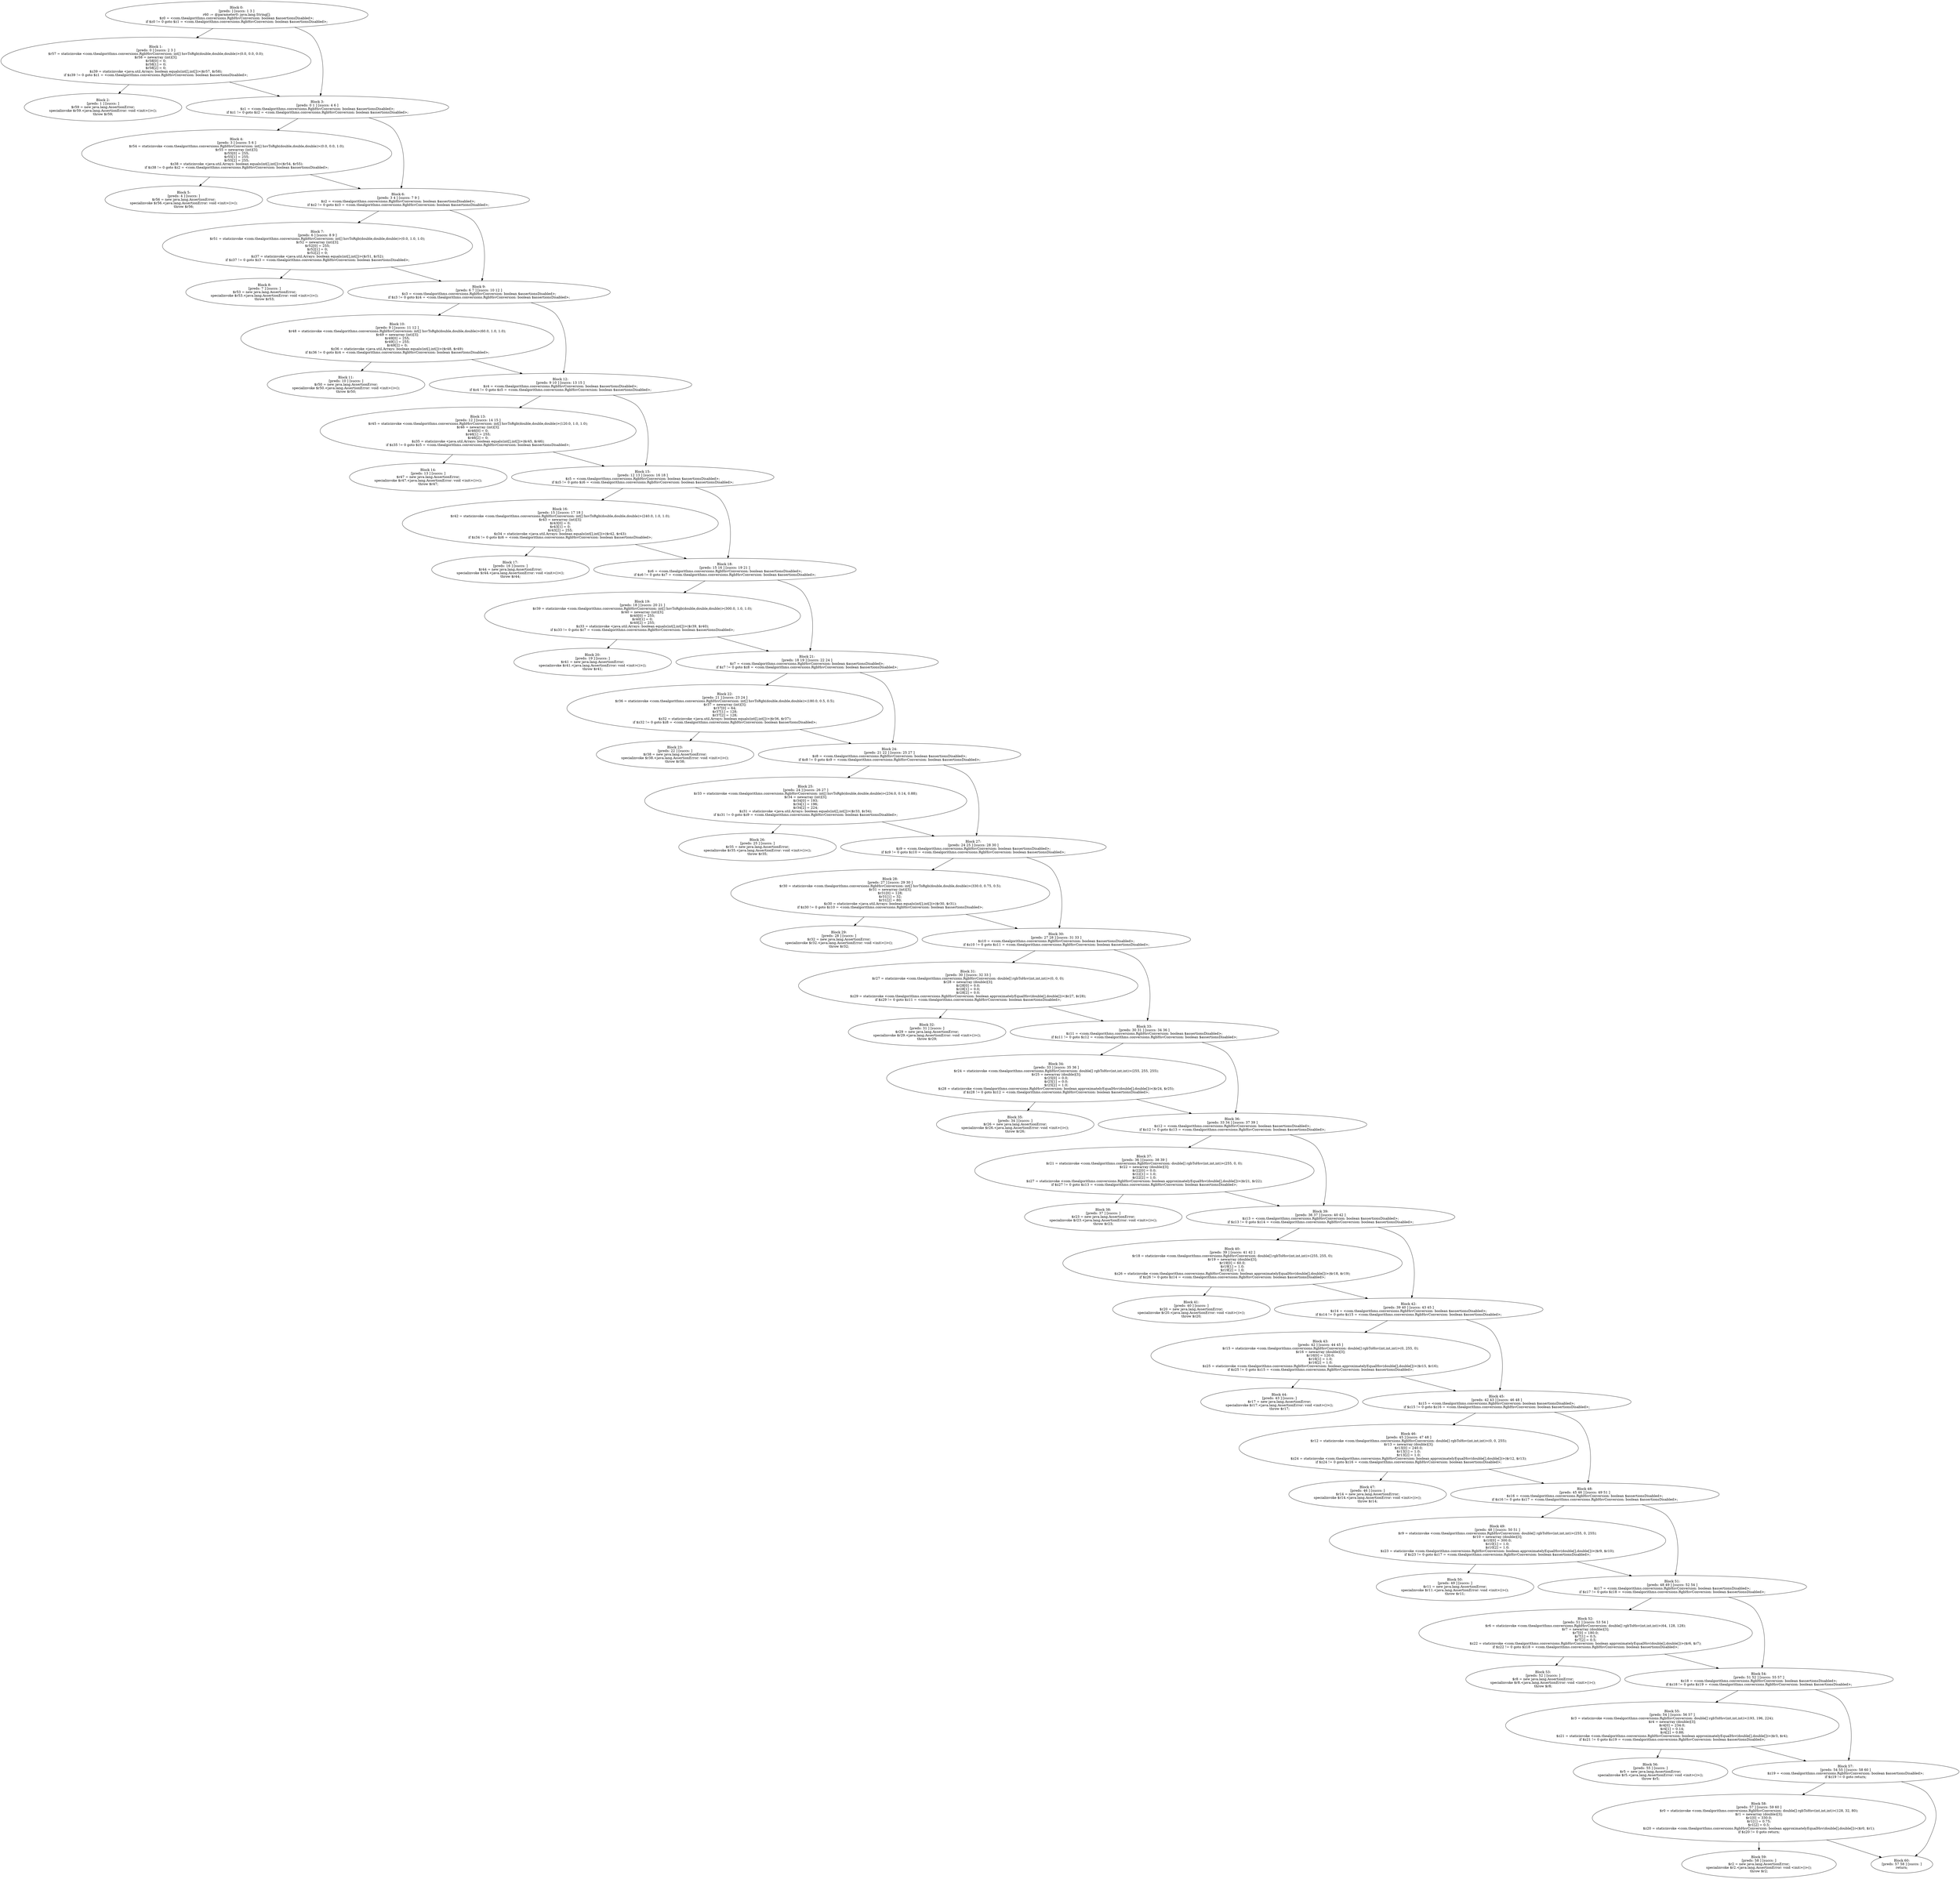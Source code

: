 digraph "unitGraph" {
    "Block 0:
[preds: ] [succs: 1 3 ]
r60 := @parameter0: java.lang.String[];
$z0 = <com.thealgorithms.conversions.RgbHsvConversion: boolean $assertionsDisabled>;
if $z0 != 0 goto $z1 = <com.thealgorithms.conversions.RgbHsvConversion: boolean $assertionsDisabled>;
"
    "Block 1:
[preds: 0 ] [succs: 2 3 ]
$r57 = staticinvoke <com.thealgorithms.conversions.RgbHsvConversion: int[] hsvToRgb(double,double,double)>(0.0, 0.0, 0.0);
$r58 = newarray (int)[3];
$r58[0] = 0;
$r58[1] = 0;
$r58[2] = 0;
$z39 = staticinvoke <java.util.Arrays: boolean equals(int[],int[])>($r57, $r58);
if $z39 != 0 goto $z1 = <com.thealgorithms.conversions.RgbHsvConversion: boolean $assertionsDisabled>;
"
    "Block 2:
[preds: 1 ] [succs: ]
$r59 = new java.lang.AssertionError;
specialinvoke $r59.<java.lang.AssertionError: void <init>()>();
throw $r59;
"
    "Block 3:
[preds: 0 1 ] [succs: 4 6 ]
$z1 = <com.thealgorithms.conversions.RgbHsvConversion: boolean $assertionsDisabled>;
if $z1 != 0 goto $z2 = <com.thealgorithms.conversions.RgbHsvConversion: boolean $assertionsDisabled>;
"
    "Block 4:
[preds: 3 ] [succs: 5 6 ]
$r54 = staticinvoke <com.thealgorithms.conversions.RgbHsvConversion: int[] hsvToRgb(double,double,double)>(0.0, 0.0, 1.0);
$r55 = newarray (int)[3];
$r55[0] = 255;
$r55[1] = 255;
$r55[2] = 255;
$z38 = staticinvoke <java.util.Arrays: boolean equals(int[],int[])>($r54, $r55);
if $z38 != 0 goto $z2 = <com.thealgorithms.conversions.RgbHsvConversion: boolean $assertionsDisabled>;
"
    "Block 5:
[preds: 4 ] [succs: ]
$r56 = new java.lang.AssertionError;
specialinvoke $r56.<java.lang.AssertionError: void <init>()>();
throw $r56;
"
    "Block 6:
[preds: 3 4 ] [succs: 7 9 ]
$z2 = <com.thealgorithms.conversions.RgbHsvConversion: boolean $assertionsDisabled>;
if $z2 != 0 goto $z3 = <com.thealgorithms.conversions.RgbHsvConversion: boolean $assertionsDisabled>;
"
    "Block 7:
[preds: 6 ] [succs: 8 9 ]
$r51 = staticinvoke <com.thealgorithms.conversions.RgbHsvConversion: int[] hsvToRgb(double,double,double)>(0.0, 1.0, 1.0);
$r52 = newarray (int)[3];
$r52[0] = 255;
$r52[1] = 0;
$r52[2] = 0;
$z37 = staticinvoke <java.util.Arrays: boolean equals(int[],int[])>($r51, $r52);
if $z37 != 0 goto $z3 = <com.thealgorithms.conversions.RgbHsvConversion: boolean $assertionsDisabled>;
"
    "Block 8:
[preds: 7 ] [succs: ]
$r53 = new java.lang.AssertionError;
specialinvoke $r53.<java.lang.AssertionError: void <init>()>();
throw $r53;
"
    "Block 9:
[preds: 6 7 ] [succs: 10 12 ]
$z3 = <com.thealgorithms.conversions.RgbHsvConversion: boolean $assertionsDisabled>;
if $z3 != 0 goto $z4 = <com.thealgorithms.conversions.RgbHsvConversion: boolean $assertionsDisabled>;
"
    "Block 10:
[preds: 9 ] [succs: 11 12 ]
$r48 = staticinvoke <com.thealgorithms.conversions.RgbHsvConversion: int[] hsvToRgb(double,double,double)>(60.0, 1.0, 1.0);
$r49 = newarray (int)[3];
$r49[0] = 255;
$r49[1] = 255;
$r49[2] = 0;
$z36 = staticinvoke <java.util.Arrays: boolean equals(int[],int[])>($r48, $r49);
if $z36 != 0 goto $z4 = <com.thealgorithms.conversions.RgbHsvConversion: boolean $assertionsDisabled>;
"
    "Block 11:
[preds: 10 ] [succs: ]
$r50 = new java.lang.AssertionError;
specialinvoke $r50.<java.lang.AssertionError: void <init>()>();
throw $r50;
"
    "Block 12:
[preds: 9 10 ] [succs: 13 15 ]
$z4 = <com.thealgorithms.conversions.RgbHsvConversion: boolean $assertionsDisabled>;
if $z4 != 0 goto $z5 = <com.thealgorithms.conversions.RgbHsvConversion: boolean $assertionsDisabled>;
"
    "Block 13:
[preds: 12 ] [succs: 14 15 ]
$r45 = staticinvoke <com.thealgorithms.conversions.RgbHsvConversion: int[] hsvToRgb(double,double,double)>(120.0, 1.0, 1.0);
$r46 = newarray (int)[3];
$r46[0] = 0;
$r46[1] = 255;
$r46[2] = 0;
$z35 = staticinvoke <java.util.Arrays: boolean equals(int[],int[])>($r45, $r46);
if $z35 != 0 goto $z5 = <com.thealgorithms.conversions.RgbHsvConversion: boolean $assertionsDisabled>;
"
    "Block 14:
[preds: 13 ] [succs: ]
$r47 = new java.lang.AssertionError;
specialinvoke $r47.<java.lang.AssertionError: void <init>()>();
throw $r47;
"
    "Block 15:
[preds: 12 13 ] [succs: 16 18 ]
$z5 = <com.thealgorithms.conversions.RgbHsvConversion: boolean $assertionsDisabled>;
if $z5 != 0 goto $z6 = <com.thealgorithms.conversions.RgbHsvConversion: boolean $assertionsDisabled>;
"
    "Block 16:
[preds: 15 ] [succs: 17 18 ]
$r42 = staticinvoke <com.thealgorithms.conversions.RgbHsvConversion: int[] hsvToRgb(double,double,double)>(240.0, 1.0, 1.0);
$r43 = newarray (int)[3];
$r43[0] = 0;
$r43[1] = 0;
$r43[2] = 255;
$z34 = staticinvoke <java.util.Arrays: boolean equals(int[],int[])>($r42, $r43);
if $z34 != 0 goto $z6 = <com.thealgorithms.conversions.RgbHsvConversion: boolean $assertionsDisabled>;
"
    "Block 17:
[preds: 16 ] [succs: ]
$r44 = new java.lang.AssertionError;
specialinvoke $r44.<java.lang.AssertionError: void <init>()>();
throw $r44;
"
    "Block 18:
[preds: 15 16 ] [succs: 19 21 ]
$z6 = <com.thealgorithms.conversions.RgbHsvConversion: boolean $assertionsDisabled>;
if $z6 != 0 goto $z7 = <com.thealgorithms.conversions.RgbHsvConversion: boolean $assertionsDisabled>;
"
    "Block 19:
[preds: 18 ] [succs: 20 21 ]
$r39 = staticinvoke <com.thealgorithms.conversions.RgbHsvConversion: int[] hsvToRgb(double,double,double)>(300.0, 1.0, 1.0);
$r40 = newarray (int)[3];
$r40[0] = 255;
$r40[1] = 0;
$r40[2] = 255;
$z33 = staticinvoke <java.util.Arrays: boolean equals(int[],int[])>($r39, $r40);
if $z33 != 0 goto $z7 = <com.thealgorithms.conversions.RgbHsvConversion: boolean $assertionsDisabled>;
"
    "Block 20:
[preds: 19 ] [succs: ]
$r41 = new java.lang.AssertionError;
specialinvoke $r41.<java.lang.AssertionError: void <init>()>();
throw $r41;
"
    "Block 21:
[preds: 18 19 ] [succs: 22 24 ]
$z7 = <com.thealgorithms.conversions.RgbHsvConversion: boolean $assertionsDisabled>;
if $z7 != 0 goto $z8 = <com.thealgorithms.conversions.RgbHsvConversion: boolean $assertionsDisabled>;
"
    "Block 22:
[preds: 21 ] [succs: 23 24 ]
$r36 = staticinvoke <com.thealgorithms.conversions.RgbHsvConversion: int[] hsvToRgb(double,double,double)>(180.0, 0.5, 0.5);
$r37 = newarray (int)[3];
$r37[0] = 64;
$r37[1] = 128;
$r37[2] = 128;
$z32 = staticinvoke <java.util.Arrays: boolean equals(int[],int[])>($r36, $r37);
if $z32 != 0 goto $z8 = <com.thealgorithms.conversions.RgbHsvConversion: boolean $assertionsDisabled>;
"
    "Block 23:
[preds: 22 ] [succs: ]
$r38 = new java.lang.AssertionError;
specialinvoke $r38.<java.lang.AssertionError: void <init>()>();
throw $r38;
"
    "Block 24:
[preds: 21 22 ] [succs: 25 27 ]
$z8 = <com.thealgorithms.conversions.RgbHsvConversion: boolean $assertionsDisabled>;
if $z8 != 0 goto $z9 = <com.thealgorithms.conversions.RgbHsvConversion: boolean $assertionsDisabled>;
"
    "Block 25:
[preds: 24 ] [succs: 26 27 ]
$r33 = staticinvoke <com.thealgorithms.conversions.RgbHsvConversion: int[] hsvToRgb(double,double,double)>(234.0, 0.14, 0.88);
$r34 = newarray (int)[3];
$r34[0] = 193;
$r34[1] = 196;
$r34[2] = 224;
$z31 = staticinvoke <java.util.Arrays: boolean equals(int[],int[])>($r33, $r34);
if $z31 != 0 goto $z9 = <com.thealgorithms.conversions.RgbHsvConversion: boolean $assertionsDisabled>;
"
    "Block 26:
[preds: 25 ] [succs: ]
$r35 = new java.lang.AssertionError;
specialinvoke $r35.<java.lang.AssertionError: void <init>()>();
throw $r35;
"
    "Block 27:
[preds: 24 25 ] [succs: 28 30 ]
$z9 = <com.thealgorithms.conversions.RgbHsvConversion: boolean $assertionsDisabled>;
if $z9 != 0 goto $z10 = <com.thealgorithms.conversions.RgbHsvConversion: boolean $assertionsDisabled>;
"
    "Block 28:
[preds: 27 ] [succs: 29 30 ]
$r30 = staticinvoke <com.thealgorithms.conversions.RgbHsvConversion: int[] hsvToRgb(double,double,double)>(330.0, 0.75, 0.5);
$r31 = newarray (int)[3];
$r31[0] = 128;
$r31[1] = 32;
$r31[2] = 80;
$z30 = staticinvoke <java.util.Arrays: boolean equals(int[],int[])>($r30, $r31);
if $z30 != 0 goto $z10 = <com.thealgorithms.conversions.RgbHsvConversion: boolean $assertionsDisabled>;
"
    "Block 29:
[preds: 28 ] [succs: ]
$r32 = new java.lang.AssertionError;
specialinvoke $r32.<java.lang.AssertionError: void <init>()>();
throw $r32;
"
    "Block 30:
[preds: 27 28 ] [succs: 31 33 ]
$z10 = <com.thealgorithms.conversions.RgbHsvConversion: boolean $assertionsDisabled>;
if $z10 != 0 goto $z11 = <com.thealgorithms.conversions.RgbHsvConversion: boolean $assertionsDisabled>;
"
    "Block 31:
[preds: 30 ] [succs: 32 33 ]
$r27 = staticinvoke <com.thealgorithms.conversions.RgbHsvConversion: double[] rgbToHsv(int,int,int)>(0, 0, 0);
$r28 = newarray (double)[3];
$r28[0] = 0.0;
$r28[1] = 0.0;
$r28[2] = 0.0;
$z29 = staticinvoke <com.thealgorithms.conversions.RgbHsvConversion: boolean approximatelyEqualHsv(double[],double[])>($r27, $r28);
if $z29 != 0 goto $z11 = <com.thealgorithms.conversions.RgbHsvConversion: boolean $assertionsDisabled>;
"
    "Block 32:
[preds: 31 ] [succs: ]
$r29 = new java.lang.AssertionError;
specialinvoke $r29.<java.lang.AssertionError: void <init>()>();
throw $r29;
"
    "Block 33:
[preds: 30 31 ] [succs: 34 36 ]
$z11 = <com.thealgorithms.conversions.RgbHsvConversion: boolean $assertionsDisabled>;
if $z11 != 0 goto $z12 = <com.thealgorithms.conversions.RgbHsvConversion: boolean $assertionsDisabled>;
"
    "Block 34:
[preds: 33 ] [succs: 35 36 ]
$r24 = staticinvoke <com.thealgorithms.conversions.RgbHsvConversion: double[] rgbToHsv(int,int,int)>(255, 255, 255);
$r25 = newarray (double)[3];
$r25[0] = 0.0;
$r25[1] = 0.0;
$r25[2] = 1.0;
$z28 = staticinvoke <com.thealgorithms.conversions.RgbHsvConversion: boolean approximatelyEqualHsv(double[],double[])>($r24, $r25);
if $z28 != 0 goto $z12 = <com.thealgorithms.conversions.RgbHsvConversion: boolean $assertionsDisabled>;
"
    "Block 35:
[preds: 34 ] [succs: ]
$r26 = new java.lang.AssertionError;
specialinvoke $r26.<java.lang.AssertionError: void <init>()>();
throw $r26;
"
    "Block 36:
[preds: 33 34 ] [succs: 37 39 ]
$z12 = <com.thealgorithms.conversions.RgbHsvConversion: boolean $assertionsDisabled>;
if $z12 != 0 goto $z13 = <com.thealgorithms.conversions.RgbHsvConversion: boolean $assertionsDisabled>;
"
    "Block 37:
[preds: 36 ] [succs: 38 39 ]
$r21 = staticinvoke <com.thealgorithms.conversions.RgbHsvConversion: double[] rgbToHsv(int,int,int)>(255, 0, 0);
$r22 = newarray (double)[3];
$r22[0] = 0.0;
$r22[1] = 1.0;
$r22[2] = 1.0;
$z27 = staticinvoke <com.thealgorithms.conversions.RgbHsvConversion: boolean approximatelyEqualHsv(double[],double[])>($r21, $r22);
if $z27 != 0 goto $z13 = <com.thealgorithms.conversions.RgbHsvConversion: boolean $assertionsDisabled>;
"
    "Block 38:
[preds: 37 ] [succs: ]
$r23 = new java.lang.AssertionError;
specialinvoke $r23.<java.lang.AssertionError: void <init>()>();
throw $r23;
"
    "Block 39:
[preds: 36 37 ] [succs: 40 42 ]
$z13 = <com.thealgorithms.conversions.RgbHsvConversion: boolean $assertionsDisabled>;
if $z13 != 0 goto $z14 = <com.thealgorithms.conversions.RgbHsvConversion: boolean $assertionsDisabled>;
"
    "Block 40:
[preds: 39 ] [succs: 41 42 ]
$r18 = staticinvoke <com.thealgorithms.conversions.RgbHsvConversion: double[] rgbToHsv(int,int,int)>(255, 255, 0);
$r19 = newarray (double)[3];
$r19[0] = 60.0;
$r19[1] = 1.0;
$r19[2] = 1.0;
$z26 = staticinvoke <com.thealgorithms.conversions.RgbHsvConversion: boolean approximatelyEqualHsv(double[],double[])>($r18, $r19);
if $z26 != 0 goto $z14 = <com.thealgorithms.conversions.RgbHsvConversion: boolean $assertionsDisabled>;
"
    "Block 41:
[preds: 40 ] [succs: ]
$r20 = new java.lang.AssertionError;
specialinvoke $r20.<java.lang.AssertionError: void <init>()>();
throw $r20;
"
    "Block 42:
[preds: 39 40 ] [succs: 43 45 ]
$z14 = <com.thealgorithms.conversions.RgbHsvConversion: boolean $assertionsDisabled>;
if $z14 != 0 goto $z15 = <com.thealgorithms.conversions.RgbHsvConversion: boolean $assertionsDisabled>;
"
    "Block 43:
[preds: 42 ] [succs: 44 45 ]
$r15 = staticinvoke <com.thealgorithms.conversions.RgbHsvConversion: double[] rgbToHsv(int,int,int)>(0, 255, 0);
$r16 = newarray (double)[3];
$r16[0] = 120.0;
$r16[1] = 1.0;
$r16[2] = 1.0;
$z25 = staticinvoke <com.thealgorithms.conversions.RgbHsvConversion: boolean approximatelyEqualHsv(double[],double[])>($r15, $r16);
if $z25 != 0 goto $z15 = <com.thealgorithms.conversions.RgbHsvConversion: boolean $assertionsDisabled>;
"
    "Block 44:
[preds: 43 ] [succs: ]
$r17 = new java.lang.AssertionError;
specialinvoke $r17.<java.lang.AssertionError: void <init>()>();
throw $r17;
"
    "Block 45:
[preds: 42 43 ] [succs: 46 48 ]
$z15 = <com.thealgorithms.conversions.RgbHsvConversion: boolean $assertionsDisabled>;
if $z15 != 0 goto $z16 = <com.thealgorithms.conversions.RgbHsvConversion: boolean $assertionsDisabled>;
"
    "Block 46:
[preds: 45 ] [succs: 47 48 ]
$r12 = staticinvoke <com.thealgorithms.conversions.RgbHsvConversion: double[] rgbToHsv(int,int,int)>(0, 0, 255);
$r13 = newarray (double)[3];
$r13[0] = 240.0;
$r13[1] = 1.0;
$r13[2] = 1.0;
$z24 = staticinvoke <com.thealgorithms.conversions.RgbHsvConversion: boolean approximatelyEqualHsv(double[],double[])>($r12, $r13);
if $z24 != 0 goto $z16 = <com.thealgorithms.conversions.RgbHsvConversion: boolean $assertionsDisabled>;
"
    "Block 47:
[preds: 46 ] [succs: ]
$r14 = new java.lang.AssertionError;
specialinvoke $r14.<java.lang.AssertionError: void <init>()>();
throw $r14;
"
    "Block 48:
[preds: 45 46 ] [succs: 49 51 ]
$z16 = <com.thealgorithms.conversions.RgbHsvConversion: boolean $assertionsDisabled>;
if $z16 != 0 goto $z17 = <com.thealgorithms.conversions.RgbHsvConversion: boolean $assertionsDisabled>;
"
    "Block 49:
[preds: 48 ] [succs: 50 51 ]
$r9 = staticinvoke <com.thealgorithms.conversions.RgbHsvConversion: double[] rgbToHsv(int,int,int)>(255, 0, 255);
$r10 = newarray (double)[3];
$r10[0] = 300.0;
$r10[1] = 1.0;
$r10[2] = 1.0;
$z23 = staticinvoke <com.thealgorithms.conversions.RgbHsvConversion: boolean approximatelyEqualHsv(double[],double[])>($r9, $r10);
if $z23 != 0 goto $z17 = <com.thealgorithms.conversions.RgbHsvConversion: boolean $assertionsDisabled>;
"
    "Block 50:
[preds: 49 ] [succs: ]
$r11 = new java.lang.AssertionError;
specialinvoke $r11.<java.lang.AssertionError: void <init>()>();
throw $r11;
"
    "Block 51:
[preds: 48 49 ] [succs: 52 54 ]
$z17 = <com.thealgorithms.conversions.RgbHsvConversion: boolean $assertionsDisabled>;
if $z17 != 0 goto $z18 = <com.thealgorithms.conversions.RgbHsvConversion: boolean $assertionsDisabled>;
"
    "Block 52:
[preds: 51 ] [succs: 53 54 ]
$r6 = staticinvoke <com.thealgorithms.conversions.RgbHsvConversion: double[] rgbToHsv(int,int,int)>(64, 128, 128);
$r7 = newarray (double)[3];
$r7[0] = 180.0;
$r7[1] = 0.5;
$r7[2] = 0.5;
$z22 = staticinvoke <com.thealgorithms.conversions.RgbHsvConversion: boolean approximatelyEqualHsv(double[],double[])>($r6, $r7);
if $z22 != 0 goto $z18 = <com.thealgorithms.conversions.RgbHsvConversion: boolean $assertionsDisabled>;
"
    "Block 53:
[preds: 52 ] [succs: ]
$r8 = new java.lang.AssertionError;
specialinvoke $r8.<java.lang.AssertionError: void <init>()>();
throw $r8;
"
    "Block 54:
[preds: 51 52 ] [succs: 55 57 ]
$z18 = <com.thealgorithms.conversions.RgbHsvConversion: boolean $assertionsDisabled>;
if $z18 != 0 goto $z19 = <com.thealgorithms.conversions.RgbHsvConversion: boolean $assertionsDisabled>;
"
    "Block 55:
[preds: 54 ] [succs: 56 57 ]
$r3 = staticinvoke <com.thealgorithms.conversions.RgbHsvConversion: double[] rgbToHsv(int,int,int)>(193, 196, 224);
$r4 = newarray (double)[3];
$r4[0] = 234.0;
$r4[1] = 0.14;
$r4[2] = 0.88;
$z21 = staticinvoke <com.thealgorithms.conversions.RgbHsvConversion: boolean approximatelyEqualHsv(double[],double[])>($r3, $r4);
if $z21 != 0 goto $z19 = <com.thealgorithms.conversions.RgbHsvConversion: boolean $assertionsDisabled>;
"
    "Block 56:
[preds: 55 ] [succs: ]
$r5 = new java.lang.AssertionError;
specialinvoke $r5.<java.lang.AssertionError: void <init>()>();
throw $r5;
"
    "Block 57:
[preds: 54 55 ] [succs: 58 60 ]
$z19 = <com.thealgorithms.conversions.RgbHsvConversion: boolean $assertionsDisabled>;
if $z19 != 0 goto return;
"
    "Block 58:
[preds: 57 ] [succs: 59 60 ]
$r0 = staticinvoke <com.thealgorithms.conversions.RgbHsvConversion: double[] rgbToHsv(int,int,int)>(128, 32, 80);
$r1 = newarray (double)[3];
$r1[0] = 330.0;
$r1[1] = 0.75;
$r1[2] = 0.5;
$z20 = staticinvoke <com.thealgorithms.conversions.RgbHsvConversion: boolean approximatelyEqualHsv(double[],double[])>($r0, $r1);
if $z20 != 0 goto return;
"
    "Block 59:
[preds: 58 ] [succs: ]
$r2 = new java.lang.AssertionError;
specialinvoke $r2.<java.lang.AssertionError: void <init>()>();
throw $r2;
"
    "Block 60:
[preds: 57 58 ] [succs: ]
return;
"
    "Block 0:
[preds: ] [succs: 1 3 ]
r60 := @parameter0: java.lang.String[];
$z0 = <com.thealgorithms.conversions.RgbHsvConversion: boolean $assertionsDisabled>;
if $z0 != 0 goto $z1 = <com.thealgorithms.conversions.RgbHsvConversion: boolean $assertionsDisabled>;
"->"Block 1:
[preds: 0 ] [succs: 2 3 ]
$r57 = staticinvoke <com.thealgorithms.conversions.RgbHsvConversion: int[] hsvToRgb(double,double,double)>(0.0, 0.0, 0.0);
$r58 = newarray (int)[3];
$r58[0] = 0;
$r58[1] = 0;
$r58[2] = 0;
$z39 = staticinvoke <java.util.Arrays: boolean equals(int[],int[])>($r57, $r58);
if $z39 != 0 goto $z1 = <com.thealgorithms.conversions.RgbHsvConversion: boolean $assertionsDisabled>;
";
    "Block 0:
[preds: ] [succs: 1 3 ]
r60 := @parameter0: java.lang.String[];
$z0 = <com.thealgorithms.conversions.RgbHsvConversion: boolean $assertionsDisabled>;
if $z0 != 0 goto $z1 = <com.thealgorithms.conversions.RgbHsvConversion: boolean $assertionsDisabled>;
"->"Block 3:
[preds: 0 1 ] [succs: 4 6 ]
$z1 = <com.thealgorithms.conversions.RgbHsvConversion: boolean $assertionsDisabled>;
if $z1 != 0 goto $z2 = <com.thealgorithms.conversions.RgbHsvConversion: boolean $assertionsDisabled>;
";
    "Block 1:
[preds: 0 ] [succs: 2 3 ]
$r57 = staticinvoke <com.thealgorithms.conversions.RgbHsvConversion: int[] hsvToRgb(double,double,double)>(0.0, 0.0, 0.0);
$r58 = newarray (int)[3];
$r58[0] = 0;
$r58[1] = 0;
$r58[2] = 0;
$z39 = staticinvoke <java.util.Arrays: boolean equals(int[],int[])>($r57, $r58);
if $z39 != 0 goto $z1 = <com.thealgorithms.conversions.RgbHsvConversion: boolean $assertionsDisabled>;
"->"Block 2:
[preds: 1 ] [succs: ]
$r59 = new java.lang.AssertionError;
specialinvoke $r59.<java.lang.AssertionError: void <init>()>();
throw $r59;
";
    "Block 1:
[preds: 0 ] [succs: 2 3 ]
$r57 = staticinvoke <com.thealgorithms.conversions.RgbHsvConversion: int[] hsvToRgb(double,double,double)>(0.0, 0.0, 0.0);
$r58 = newarray (int)[3];
$r58[0] = 0;
$r58[1] = 0;
$r58[2] = 0;
$z39 = staticinvoke <java.util.Arrays: boolean equals(int[],int[])>($r57, $r58);
if $z39 != 0 goto $z1 = <com.thealgorithms.conversions.RgbHsvConversion: boolean $assertionsDisabled>;
"->"Block 3:
[preds: 0 1 ] [succs: 4 6 ]
$z1 = <com.thealgorithms.conversions.RgbHsvConversion: boolean $assertionsDisabled>;
if $z1 != 0 goto $z2 = <com.thealgorithms.conversions.RgbHsvConversion: boolean $assertionsDisabled>;
";
    "Block 3:
[preds: 0 1 ] [succs: 4 6 ]
$z1 = <com.thealgorithms.conversions.RgbHsvConversion: boolean $assertionsDisabled>;
if $z1 != 0 goto $z2 = <com.thealgorithms.conversions.RgbHsvConversion: boolean $assertionsDisabled>;
"->"Block 4:
[preds: 3 ] [succs: 5 6 ]
$r54 = staticinvoke <com.thealgorithms.conversions.RgbHsvConversion: int[] hsvToRgb(double,double,double)>(0.0, 0.0, 1.0);
$r55 = newarray (int)[3];
$r55[0] = 255;
$r55[1] = 255;
$r55[2] = 255;
$z38 = staticinvoke <java.util.Arrays: boolean equals(int[],int[])>($r54, $r55);
if $z38 != 0 goto $z2 = <com.thealgorithms.conversions.RgbHsvConversion: boolean $assertionsDisabled>;
";
    "Block 3:
[preds: 0 1 ] [succs: 4 6 ]
$z1 = <com.thealgorithms.conversions.RgbHsvConversion: boolean $assertionsDisabled>;
if $z1 != 0 goto $z2 = <com.thealgorithms.conversions.RgbHsvConversion: boolean $assertionsDisabled>;
"->"Block 6:
[preds: 3 4 ] [succs: 7 9 ]
$z2 = <com.thealgorithms.conversions.RgbHsvConversion: boolean $assertionsDisabled>;
if $z2 != 0 goto $z3 = <com.thealgorithms.conversions.RgbHsvConversion: boolean $assertionsDisabled>;
";
    "Block 4:
[preds: 3 ] [succs: 5 6 ]
$r54 = staticinvoke <com.thealgorithms.conversions.RgbHsvConversion: int[] hsvToRgb(double,double,double)>(0.0, 0.0, 1.0);
$r55 = newarray (int)[3];
$r55[0] = 255;
$r55[1] = 255;
$r55[2] = 255;
$z38 = staticinvoke <java.util.Arrays: boolean equals(int[],int[])>($r54, $r55);
if $z38 != 0 goto $z2 = <com.thealgorithms.conversions.RgbHsvConversion: boolean $assertionsDisabled>;
"->"Block 5:
[preds: 4 ] [succs: ]
$r56 = new java.lang.AssertionError;
specialinvoke $r56.<java.lang.AssertionError: void <init>()>();
throw $r56;
";
    "Block 4:
[preds: 3 ] [succs: 5 6 ]
$r54 = staticinvoke <com.thealgorithms.conversions.RgbHsvConversion: int[] hsvToRgb(double,double,double)>(0.0, 0.0, 1.0);
$r55 = newarray (int)[3];
$r55[0] = 255;
$r55[1] = 255;
$r55[2] = 255;
$z38 = staticinvoke <java.util.Arrays: boolean equals(int[],int[])>($r54, $r55);
if $z38 != 0 goto $z2 = <com.thealgorithms.conversions.RgbHsvConversion: boolean $assertionsDisabled>;
"->"Block 6:
[preds: 3 4 ] [succs: 7 9 ]
$z2 = <com.thealgorithms.conversions.RgbHsvConversion: boolean $assertionsDisabled>;
if $z2 != 0 goto $z3 = <com.thealgorithms.conversions.RgbHsvConversion: boolean $assertionsDisabled>;
";
    "Block 6:
[preds: 3 4 ] [succs: 7 9 ]
$z2 = <com.thealgorithms.conversions.RgbHsvConversion: boolean $assertionsDisabled>;
if $z2 != 0 goto $z3 = <com.thealgorithms.conversions.RgbHsvConversion: boolean $assertionsDisabled>;
"->"Block 7:
[preds: 6 ] [succs: 8 9 ]
$r51 = staticinvoke <com.thealgorithms.conversions.RgbHsvConversion: int[] hsvToRgb(double,double,double)>(0.0, 1.0, 1.0);
$r52 = newarray (int)[3];
$r52[0] = 255;
$r52[1] = 0;
$r52[2] = 0;
$z37 = staticinvoke <java.util.Arrays: boolean equals(int[],int[])>($r51, $r52);
if $z37 != 0 goto $z3 = <com.thealgorithms.conversions.RgbHsvConversion: boolean $assertionsDisabled>;
";
    "Block 6:
[preds: 3 4 ] [succs: 7 9 ]
$z2 = <com.thealgorithms.conversions.RgbHsvConversion: boolean $assertionsDisabled>;
if $z2 != 0 goto $z3 = <com.thealgorithms.conversions.RgbHsvConversion: boolean $assertionsDisabled>;
"->"Block 9:
[preds: 6 7 ] [succs: 10 12 ]
$z3 = <com.thealgorithms.conversions.RgbHsvConversion: boolean $assertionsDisabled>;
if $z3 != 0 goto $z4 = <com.thealgorithms.conversions.RgbHsvConversion: boolean $assertionsDisabled>;
";
    "Block 7:
[preds: 6 ] [succs: 8 9 ]
$r51 = staticinvoke <com.thealgorithms.conversions.RgbHsvConversion: int[] hsvToRgb(double,double,double)>(0.0, 1.0, 1.0);
$r52 = newarray (int)[3];
$r52[0] = 255;
$r52[1] = 0;
$r52[2] = 0;
$z37 = staticinvoke <java.util.Arrays: boolean equals(int[],int[])>($r51, $r52);
if $z37 != 0 goto $z3 = <com.thealgorithms.conversions.RgbHsvConversion: boolean $assertionsDisabled>;
"->"Block 8:
[preds: 7 ] [succs: ]
$r53 = new java.lang.AssertionError;
specialinvoke $r53.<java.lang.AssertionError: void <init>()>();
throw $r53;
";
    "Block 7:
[preds: 6 ] [succs: 8 9 ]
$r51 = staticinvoke <com.thealgorithms.conversions.RgbHsvConversion: int[] hsvToRgb(double,double,double)>(0.0, 1.0, 1.0);
$r52 = newarray (int)[3];
$r52[0] = 255;
$r52[1] = 0;
$r52[2] = 0;
$z37 = staticinvoke <java.util.Arrays: boolean equals(int[],int[])>($r51, $r52);
if $z37 != 0 goto $z3 = <com.thealgorithms.conversions.RgbHsvConversion: boolean $assertionsDisabled>;
"->"Block 9:
[preds: 6 7 ] [succs: 10 12 ]
$z3 = <com.thealgorithms.conversions.RgbHsvConversion: boolean $assertionsDisabled>;
if $z3 != 0 goto $z4 = <com.thealgorithms.conversions.RgbHsvConversion: boolean $assertionsDisabled>;
";
    "Block 9:
[preds: 6 7 ] [succs: 10 12 ]
$z3 = <com.thealgorithms.conversions.RgbHsvConversion: boolean $assertionsDisabled>;
if $z3 != 0 goto $z4 = <com.thealgorithms.conversions.RgbHsvConversion: boolean $assertionsDisabled>;
"->"Block 10:
[preds: 9 ] [succs: 11 12 ]
$r48 = staticinvoke <com.thealgorithms.conversions.RgbHsvConversion: int[] hsvToRgb(double,double,double)>(60.0, 1.0, 1.0);
$r49 = newarray (int)[3];
$r49[0] = 255;
$r49[1] = 255;
$r49[2] = 0;
$z36 = staticinvoke <java.util.Arrays: boolean equals(int[],int[])>($r48, $r49);
if $z36 != 0 goto $z4 = <com.thealgorithms.conversions.RgbHsvConversion: boolean $assertionsDisabled>;
";
    "Block 9:
[preds: 6 7 ] [succs: 10 12 ]
$z3 = <com.thealgorithms.conversions.RgbHsvConversion: boolean $assertionsDisabled>;
if $z3 != 0 goto $z4 = <com.thealgorithms.conversions.RgbHsvConversion: boolean $assertionsDisabled>;
"->"Block 12:
[preds: 9 10 ] [succs: 13 15 ]
$z4 = <com.thealgorithms.conversions.RgbHsvConversion: boolean $assertionsDisabled>;
if $z4 != 0 goto $z5 = <com.thealgorithms.conversions.RgbHsvConversion: boolean $assertionsDisabled>;
";
    "Block 10:
[preds: 9 ] [succs: 11 12 ]
$r48 = staticinvoke <com.thealgorithms.conversions.RgbHsvConversion: int[] hsvToRgb(double,double,double)>(60.0, 1.0, 1.0);
$r49 = newarray (int)[3];
$r49[0] = 255;
$r49[1] = 255;
$r49[2] = 0;
$z36 = staticinvoke <java.util.Arrays: boolean equals(int[],int[])>($r48, $r49);
if $z36 != 0 goto $z4 = <com.thealgorithms.conversions.RgbHsvConversion: boolean $assertionsDisabled>;
"->"Block 11:
[preds: 10 ] [succs: ]
$r50 = new java.lang.AssertionError;
specialinvoke $r50.<java.lang.AssertionError: void <init>()>();
throw $r50;
";
    "Block 10:
[preds: 9 ] [succs: 11 12 ]
$r48 = staticinvoke <com.thealgorithms.conversions.RgbHsvConversion: int[] hsvToRgb(double,double,double)>(60.0, 1.0, 1.0);
$r49 = newarray (int)[3];
$r49[0] = 255;
$r49[1] = 255;
$r49[2] = 0;
$z36 = staticinvoke <java.util.Arrays: boolean equals(int[],int[])>($r48, $r49);
if $z36 != 0 goto $z4 = <com.thealgorithms.conversions.RgbHsvConversion: boolean $assertionsDisabled>;
"->"Block 12:
[preds: 9 10 ] [succs: 13 15 ]
$z4 = <com.thealgorithms.conversions.RgbHsvConversion: boolean $assertionsDisabled>;
if $z4 != 0 goto $z5 = <com.thealgorithms.conversions.RgbHsvConversion: boolean $assertionsDisabled>;
";
    "Block 12:
[preds: 9 10 ] [succs: 13 15 ]
$z4 = <com.thealgorithms.conversions.RgbHsvConversion: boolean $assertionsDisabled>;
if $z4 != 0 goto $z5 = <com.thealgorithms.conversions.RgbHsvConversion: boolean $assertionsDisabled>;
"->"Block 13:
[preds: 12 ] [succs: 14 15 ]
$r45 = staticinvoke <com.thealgorithms.conversions.RgbHsvConversion: int[] hsvToRgb(double,double,double)>(120.0, 1.0, 1.0);
$r46 = newarray (int)[3];
$r46[0] = 0;
$r46[1] = 255;
$r46[2] = 0;
$z35 = staticinvoke <java.util.Arrays: boolean equals(int[],int[])>($r45, $r46);
if $z35 != 0 goto $z5 = <com.thealgorithms.conversions.RgbHsvConversion: boolean $assertionsDisabled>;
";
    "Block 12:
[preds: 9 10 ] [succs: 13 15 ]
$z4 = <com.thealgorithms.conversions.RgbHsvConversion: boolean $assertionsDisabled>;
if $z4 != 0 goto $z5 = <com.thealgorithms.conversions.RgbHsvConversion: boolean $assertionsDisabled>;
"->"Block 15:
[preds: 12 13 ] [succs: 16 18 ]
$z5 = <com.thealgorithms.conversions.RgbHsvConversion: boolean $assertionsDisabled>;
if $z5 != 0 goto $z6 = <com.thealgorithms.conversions.RgbHsvConversion: boolean $assertionsDisabled>;
";
    "Block 13:
[preds: 12 ] [succs: 14 15 ]
$r45 = staticinvoke <com.thealgorithms.conversions.RgbHsvConversion: int[] hsvToRgb(double,double,double)>(120.0, 1.0, 1.0);
$r46 = newarray (int)[3];
$r46[0] = 0;
$r46[1] = 255;
$r46[2] = 0;
$z35 = staticinvoke <java.util.Arrays: boolean equals(int[],int[])>($r45, $r46);
if $z35 != 0 goto $z5 = <com.thealgorithms.conversions.RgbHsvConversion: boolean $assertionsDisabled>;
"->"Block 14:
[preds: 13 ] [succs: ]
$r47 = new java.lang.AssertionError;
specialinvoke $r47.<java.lang.AssertionError: void <init>()>();
throw $r47;
";
    "Block 13:
[preds: 12 ] [succs: 14 15 ]
$r45 = staticinvoke <com.thealgorithms.conversions.RgbHsvConversion: int[] hsvToRgb(double,double,double)>(120.0, 1.0, 1.0);
$r46 = newarray (int)[3];
$r46[0] = 0;
$r46[1] = 255;
$r46[2] = 0;
$z35 = staticinvoke <java.util.Arrays: boolean equals(int[],int[])>($r45, $r46);
if $z35 != 0 goto $z5 = <com.thealgorithms.conversions.RgbHsvConversion: boolean $assertionsDisabled>;
"->"Block 15:
[preds: 12 13 ] [succs: 16 18 ]
$z5 = <com.thealgorithms.conversions.RgbHsvConversion: boolean $assertionsDisabled>;
if $z5 != 0 goto $z6 = <com.thealgorithms.conversions.RgbHsvConversion: boolean $assertionsDisabled>;
";
    "Block 15:
[preds: 12 13 ] [succs: 16 18 ]
$z5 = <com.thealgorithms.conversions.RgbHsvConversion: boolean $assertionsDisabled>;
if $z5 != 0 goto $z6 = <com.thealgorithms.conversions.RgbHsvConversion: boolean $assertionsDisabled>;
"->"Block 16:
[preds: 15 ] [succs: 17 18 ]
$r42 = staticinvoke <com.thealgorithms.conversions.RgbHsvConversion: int[] hsvToRgb(double,double,double)>(240.0, 1.0, 1.0);
$r43 = newarray (int)[3];
$r43[0] = 0;
$r43[1] = 0;
$r43[2] = 255;
$z34 = staticinvoke <java.util.Arrays: boolean equals(int[],int[])>($r42, $r43);
if $z34 != 0 goto $z6 = <com.thealgorithms.conversions.RgbHsvConversion: boolean $assertionsDisabled>;
";
    "Block 15:
[preds: 12 13 ] [succs: 16 18 ]
$z5 = <com.thealgorithms.conversions.RgbHsvConversion: boolean $assertionsDisabled>;
if $z5 != 0 goto $z6 = <com.thealgorithms.conversions.RgbHsvConversion: boolean $assertionsDisabled>;
"->"Block 18:
[preds: 15 16 ] [succs: 19 21 ]
$z6 = <com.thealgorithms.conversions.RgbHsvConversion: boolean $assertionsDisabled>;
if $z6 != 0 goto $z7 = <com.thealgorithms.conversions.RgbHsvConversion: boolean $assertionsDisabled>;
";
    "Block 16:
[preds: 15 ] [succs: 17 18 ]
$r42 = staticinvoke <com.thealgorithms.conversions.RgbHsvConversion: int[] hsvToRgb(double,double,double)>(240.0, 1.0, 1.0);
$r43 = newarray (int)[3];
$r43[0] = 0;
$r43[1] = 0;
$r43[2] = 255;
$z34 = staticinvoke <java.util.Arrays: boolean equals(int[],int[])>($r42, $r43);
if $z34 != 0 goto $z6 = <com.thealgorithms.conversions.RgbHsvConversion: boolean $assertionsDisabled>;
"->"Block 17:
[preds: 16 ] [succs: ]
$r44 = new java.lang.AssertionError;
specialinvoke $r44.<java.lang.AssertionError: void <init>()>();
throw $r44;
";
    "Block 16:
[preds: 15 ] [succs: 17 18 ]
$r42 = staticinvoke <com.thealgorithms.conversions.RgbHsvConversion: int[] hsvToRgb(double,double,double)>(240.0, 1.0, 1.0);
$r43 = newarray (int)[3];
$r43[0] = 0;
$r43[1] = 0;
$r43[2] = 255;
$z34 = staticinvoke <java.util.Arrays: boolean equals(int[],int[])>($r42, $r43);
if $z34 != 0 goto $z6 = <com.thealgorithms.conversions.RgbHsvConversion: boolean $assertionsDisabled>;
"->"Block 18:
[preds: 15 16 ] [succs: 19 21 ]
$z6 = <com.thealgorithms.conversions.RgbHsvConversion: boolean $assertionsDisabled>;
if $z6 != 0 goto $z7 = <com.thealgorithms.conversions.RgbHsvConversion: boolean $assertionsDisabled>;
";
    "Block 18:
[preds: 15 16 ] [succs: 19 21 ]
$z6 = <com.thealgorithms.conversions.RgbHsvConversion: boolean $assertionsDisabled>;
if $z6 != 0 goto $z7 = <com.thealgorithms.conversions.RgbHsvConversion: boolean $assertionsDisabled>;
"->"Block 19:
[preds: 18 ] [succs: 20 21 ]
$r39 = staticinvoke <com.thealgorithms.conversions.RgbHsvConversion: int[] hsvToRgb(double,double,double)>(300.0, 1.0, 1.0);
$r40 = newarray (int)[3];
$r40[0] = 255;
$r40[1] = 0;
$r40[2] = 255;
$z33 = staticinvoke <java.util.Arrays: boolean equals(int[],int[])>($r39, $r40);
if $z33 != 0 goto $z7 = <com.thealgorithms.conversions.RgbHsvConversion: boolean $assertionsDisabled>;
";
    "Block 18:
[preds: 15 16 ] [succs: 19 21 ]
$z6 = <com.thealgorithms.conversions.RgbHsvConversion: boolean $assertionsDisabled>;
if $z6 != 0 goto $z7 = <com.thealgorithms.conversions.RgbHsvConversion: boolean $assertionsDisabled>;
"->"Block 21:
[preds: 18 19 ] [succs: 22 24 ]
$z7 = <com.thealgorithms.conversions.RgbHsvConversion: boolean $assertionsDisabled>;
if $z7 != 0 goto $z8 = <com.thealgorithms.conversions.RgbHsvConversion: boolean $assertionsDisabled>;
";
    "Block 19:
[preds: 18 ] [succs: 20 21 ]
$r39 = staticinvoke <com.thealgorithms.conversions.RgbHsvConversion: int[] hsvToRgb(double,double,double)>(300.0, 1.0, 1.0);
$r40 = newarray (int)[3];
$r40[0] = 255;
$r40[1] = 0;
$r40[2] = 255;
$z33 = staticinvoke <java.util.Arrays: boolean equals(int[],int[])>($r39, $r40);
if $z33 != 0 goto $z7 = <com.thealgorithms.conversions.RgbHsvConversion: boolean $assertionsDisabled>;
"->"Block 20:
[preds: 19 ] [succs: ]
$r41 = new java.lang.AssertionError;
specialinvoke $r41.<java.lang.AssertionError: void <init>()>();
throw $r41;
";
    "Block 19:
[preds: 18 ] [succs: 20 21 ]
$r39 = staticinvoke <com.thealgorithms.conversions.RgbHsvConversion: int[] hsvToRgb(double,double,double)>(300.0, 1.0, 1.0);
$r40 = newarray (int)[3];
$r40[0] = 255;
$r40[1] = 0;
$r40[2] = 255;
$z33 = staticinvoke <java.util.Arrays: boolean equals(int[],int[])>($r39, $r40);
if $z33 != 0 goto $z7 = <com.thealgorithms.conversions.RgbHsvConversion: boolean $assertionsDisabled>;
"->"Block 21:
[preds: 18 19 ] [succs: 22 24 ]
$z7 = <com.thealgorithms.conversions.RgbHsvConversion: boolean $assertionsDisabled>;
if $z7 != 0 goto $z8 = <com.thealgorithms.conversions.RgbHsvConversion: boolean $assertionsDisabled>;
";
    "Block 21:
[preds: 18 19 ] [succs: 22 24 ]
$z7 = <com.thealgorithms.conversions.RgbHsvConversion: boolean $assertionsDisabled>;
if $z7 != 0 goto $z8 = <com.thealgorithms.conversions.RgbHsvConversion: boolean $assertionsDisabled>;
"->"Block 22:
[preds: 21 ] [succs: 23 24 ]
$r36 = staticinvoke <com.thealgorithms.conversions.RgbHsvConversion: int[] hsvToRgb(double,double,double)>(180.0, 0.5, 0.5);
$r37 = newarray (int)[3];
$r37[0] = 64;
$r37[1] = 128;
$r37[2] = 128;
$z32 = staticinvoke <java.util.Arrays: boolean equals(int[],int[])>($r36, $r37);
if $z32 != 0 goto $z8 = <com.thealgorithms.conversions.RgbHsvConversion: boolean $assertionsDisabled>;
";
    "Block 21:
[preds: 18 19 ] [succs: 22 24 ]
$z7 = <com.thealgorithms.conversions.RgbHsvConversion: boolean $assertionsDisabled>;
if $z7 != 0 goto $z8 = <com.thealgorithms.conversions.RgbHsvConversion: boolean $assertionsDisabled>;
"->"Block 24:
[preds: 21 22 ] [succs: 25 27 ]
$z8 = <com.thealgorithms.conversions.RgbHsvConversion: boolean $assertionsDisabled>;
if $z8 != 0 goto $z9 = <com.thealgorithms.conversions.RgbHsvConversion: boolean $assertionsDisabled>;
";
    "Block 22:
[preds: 21 ] [succs: 23 24 ]
$r36 = staticinvoke <com.thealgorithms.conversions.RgbHsvConversion: int[] hsvToRgb(double,double,double)>(180.0, 0.5, 0.5);
$r37 = newarray (int)[3];
$r37[0] = 64;
$r37[1] = 128;
$r37[2] = 128;
$z32 = staticinvoke <java.util.Arrays: boolean equals(int[],int[])>($r36, $r37);
if $z32 != 0 goto $z8 = <com.thealgorithms.conversions.RgbHsvConversion: boolean $assertionsDisabled>;
"->"Block 23:
[preds: 22 ] [succs: ]
$r38 = new java.lang.AssertionError;
specialinvoke $r38.<java.lang.AssertionError: void <init>()>();
throw $r38;
";
    "Block 22:
[preds: 21 ] [succs: 23 24 ]
$r36 = staticinvoke <com.thealgorithms.conversions.RgbHsvConversion: int[] hsvToRgb(double,double,double)>(180.0, 0.5, 0.5);
$r37 = newarray (int)[3];
$r37[0] = 64;
$r37[1] = 128;
$r37[2] = 128;
$z32 = staticinvoke <java.util.Arrays: boolean equals(int[],int[])>($r36, $r37);
if $z32 != 0 goto $z8 = <com.thealgorithms.conversions.RgbHsvConversion: boolean $assertionsDisabled>;
"->"Block 24:
[preds: 21 22 ] [succs: 25 27 ]
$z8 = <com.thealgorithms.conversions.RgbHsvConversion: boolean $assertionsDisabled>;
if $z8 != 0 goto $z9 = <com.thealgorithms.conversions.RgbHsvConversion: boolean $assertionsDisabled>;
";
    "Block 24:
[preds: 21 22 ] [succs: 25 27 ]
$z8 = <com.thealgorithms.conversions.RgbHsvConversion: boolean $assertionsDisabled>;
if $z8 != 0 goto $z9 = <com.thealgorithms.conversions.RgbHsvConversion: boolean $assertionsDisabled>;
"->"Block 25:
[preds: 24 ] [succs: 26 27 ]
$r33 = staticinvoke <com.thealgorithms.conversions.RgbHsvConversion: int[] hsvToRgb(double,double,double)>(234.0, 0.14, 0.88);
$r34 = newarray (int)[3];
$r34[0] = 193;
$r34[1] = 196;
$r34[2] = 224;
$z31 = staticinvoke <java.util.Arrays: boolean equals(int[],int[])>($r33, $r34);
if $z31 != 0 goto $z9 = <com.thealgorithms.conversions.RgbHsvConversion: boolean $assertionsDisabled>;
";
    "Block 24:
[preds: 21 22 ] [succs: 25 27 ]
$z8 = <com.thealgorithms.conversions.RgbHsvConversion: boolean $assertionsDisabled>;
if $z8 != 0 goto $z9 = <com.thealgorithms.conversions.RgbHsvConversion: boolean $assertionsDisabled>;
"->"Block 27:
[preds: 24 25 ] [succs: 28 30 ]
$z9 = <com.thealgorithms.conversions.RgbHsvConversion: boolean $assertionsDisabled>;
if $z9 != 0 goto $z10 = <com.thealgorithms.conversions.RgbHsvConversion: boolean $assertionsDisabled>;
";
    "Block 25:
[preds: 24 ] [succs: 26 27 ]
$r33 = staticinvoke <com.thealgorithms.conversions.RgbHsvConversion: int[] hsvToRgb(double,double,double)>(234.0, 0.14, 0.88);
$r34 = newarray (int)[3];
$r34[0] = 193;
$r34[1] = 196;
$r34[2] = 224;
$z31 = staticinvoke <java.util.Arrays: boolean equals(int[],int[])>($r33, $r34);
if $z31 != 0 goto $z9 = <com.thealgorithms.conversions.RgbHsvConversion: boolean $assertionsDisabled>;
"->"Block 26:
[preds: 25 ] [succs: ]
$r35 = new java.lang.AssertionError;
specialinvoke $r35.<java.lang.AssertionError: void <init>()>();
throw $r35;
";
    "Block 25:
[preds: 24 ] [succs: 26 27 ]
$r33 = staticinvoke <com.thealgorithms.conversions.RgbHsvConversion: int[] hsvToRgb(double,double,double)>(234.0, 0.14, 0.88);
$r34 = newarray (int)[3];
$r34[0] = 193;
$r34[1] = 196;
$r34[2] = 224;
$z31 = staticinvoke <java.util.Arrays: boolean equals(int[],int[])>($r33, $r34);
if $z31 != 0 goto $z9 = <com.thealgorithms.conversions.RgbHsvConversion: boolean $assertionsDisabled>;
"->"Block 27:
[preds: 24 25 ] [succs: 28 30 ]
$z9 = <com.thealgorithms.conversions.RgbHsvConversion: boolean $assertionsDisabled>;
if $z9 != 0 goto $z10 = <com.thealgorithms.conversions.RgbHsvConversion: boolean $assertionsDisabled>;
";
    "Block 27:
[preds: 24 25 ] [succs: 28 30 ]
$z9 = <com.thealgorithms.conversions.RgbHsvConversion: boolean $assertionsDisabled>;
if $z9 != 0 goto $z10 = <com.thealgorithms.conversions.RgbHsvConversion: boolean $assertionsDisabled>;
"->"Block 28:
[preds: 27 ] [succs: 29 30 ]
$r30 = staticinvoke <com.thealgorithms.conversions.RgbHsvConversion: int[] hsvToRgb(double,double,double)>(330.0, 0.75, 0.5);
$r31 = newarray (int)[3];
$r31[0] = 128;
$r31[1] = 32;
$r31[2] = 80;
$z30 = staticinvoke <java.util.Arrays: boolean equals(int[],int[])>($r30, $r31);
if $z30 != 0 goto $z10 = <com.thealgorithms.conversions.RgbHsvConversion: boolean $assertionsDisabled>;
";
    "Block 27:
[preds: 24 25 ] [succs: 28 30 ]
$z9 = <com.thealgorithms.conversions.RgbHsvConversion: boolean $assertionsDisabled>;
if $z9 != 0 goto $z10 = <com.thealgorithms.conversions.RgbHsvConversion: boolean $assertionsDisabled>;
"->"Block 30:
[preds: 27 28 ] [succs: 31 33 ]
$z10 = <com.thealgorithms.conversions.RgbHsvConversion: boolean $assertionsDisabled>;
if $z10 != 0 goto $z11 = <com.thealgorithms.conversions.RgbHsvConversion: boolean $assertionsDisabled>;
";
    "Block 28:
[preds: 27 ] [succs: 29 30 ]
$r30 = staticinvoke <com.thealgorithms.conversions.RgbHsvConversion: int[] hsvToRgb(double,double,double)>(330.0, 0.75, 0.5);
$r31 = newarray (int)[3];
$r31[0] = 128;
$r31[1] = 32;
$r31[2] = 80;
$z30 = staticinvoke <java.util.Arrays: boolean equals(int[],int[])>($r30, $r31);
if $z30 != 0 goto $z10 = <com.thealgorithms.conversions.RgbHsvConversion: boolean $assertionsDisabled>;
"->"Block 29:
[preds: 28 ] [succs: ]
$r32 = new java.lang.AssertionError;
specialinvoke $r32.<java.lang.AssertionError: void <init>()>();
throw $r32;
";
    "Block 28:
[preds: 27 ] [succs: 29 30 ]
$r30 = staticinvoke <com.thealgorithms.conversions.RgbHsvConversion: int[] hsvToRgb(double,double,double)>(330.0, 0.75, 0.5);
$r31 = newarray (int)[3];
$r31[0] = 128;
$r31[1] = 32;
$r31[2] = 80;
$z30 = staticinvoke <java.util.Arrays: boolean equals(int[],int[])>($r30, $r31);
if $z30 != 0 goto $z10 = <com.thealgorithms.conversions.RgbHsvConversion: boolean $assertionsDisabled>;
"->"Block 30:
[preds: 27 28 ] [succs: 31 33 ]
$z10 = <com.thealgorithms.conversions.RgbHsvConversion: boolean $assertionsDisabled>;
if $z10 != 0 goto $z11 = <com.thealgorithms.conversions.RgbHsvConversion: boolean $assertionsDisabled>;
";
    "Block 30:
[preds: 27 28 ] [succs: 31 33 ]
$z10 = <com.thealgorithms.conversions.RgbHsvConversion: boolean $assertionsDisabled>;
if $z10 != 0 goto $z11 = <com.thealgorithms.conversions.RgbHsvConversion: boolean $assertionsDisabled>;
"->"Block 31:
[preds: 30 ] [succs: 32 33 ]
$r27 = staticinvoke <com.thealgorithms.conversions.RgbHsvConversion: double[] rgbToHsv(int,int,int)>(0, 0, 0);
$r28 = newarray (double)[3];
$r28[0] = 0.0;
$r28[1] = 0.0;
$r28[2] = 0.0;
$z29 = staticinvoke <com.thealgorithms.conversions.RgbHsvConversion: boolean approximatelyEqualHsv(double[],double[])>($r27, $r28);
if $z29 != 0 goto $z11 = <com.thealgorithms.conversions.RgbHsvConversion: boolean $assertionsDisabled>;
";
    "Block 30:
[preds: 27 28 ] [succs: 31 33 ]
$z10 = <com.thealgorithms.conversions.RgbHsvConversion: boolean $assertionsDisabled>;
if $z10 != 0 goto $z11 = <com.thealgorithms.conversions.RgbHsvConversion: boolean $assertionsDisabled>;
"->"Block 33:
[preds: 30 31 ] [succs: 34 36 ]
$z11 = <com.thealgorithms.conversions.RgbHsvConversion: boolean $assertionsDisabled>;
if $z11 != 0 goto $z12 = <com.thealgorithms.conversions.RgbHsvConversion: boolean $assertionsDisabled>;
";
    "Block 31:
[preds: 30 ] [succs: 32 33 ]
$r27 = staticinvoke <com.thealgorithms.conversions.RgbHsvConversion: double[] rgbToHsv(int,int,int)>(0, 0, 0);
$r28 = newarray (double)[3];
$r28[0] = 0.0;
$r28[1] = 0.0;
$r28[2] = 0.0;
$z29 = staticinvoke <com.thealgorithms.conversions.RgbHsvConversion: boolean approximatelyEqualHsv(double[],double[])>($r27, $r28);
if $z29 != 0 goto $z11 = <com.thealgorithms.conversions.RgbHsvConversion: boolean $assertionsDisabled>;
"->"Block 32:
[preds: 31 ] [succs: ]
$r29 = new java.lang.AssertionError;
specialinvoke $r29.<java.lang.AssertionError: void <init>()>();
throw $r29;
";
    "Block 31:
[preds: 30 ] [succs: 32 33 ]
$r27 = staticinvoke <com.thealgorithms.conversions.RgbHsvConversion: double[] rgbToHsv(int,int,int)>(0, 0, 0);
$r28 = newarray (double)[3];
$r28[0] = 0.0;
$r28[1] = 0.0;
$r28[2] = 0.0;
$z29 = staticinvoke <com.thealgorithms.conversions.RgbHsvConversion: boolean approximatelyEqualHsv(double[],double[])>($r27, $r28);
if $z29 != 0 goto $z11 = <com.thealgorithms.conversions.RgbHsvConversion: boolean $assertionsDisabled>;
"->"Block 33:
[preds: 30 31 ] [succs: 34 36 ]
$z11 = <com.thealgorithms.conversions.RgbHsvConversion: boolean $assertionsDisabled>;
if $z11 != 0 goto $z12 = <com.thealgorithms.conversions.RgbHsvConversion: boolean $assertionsDisabled>;
";
    "Block 33:
[preds: 30 31 ] [succs: 34 36 ]
$z11 = <com.thealgorithms.conversions.RgbHsvConversion: boolean $assertionsDisabled>;
if $z11 != 0 goto $z12 = <com.thealgorithms.conversions.RgbHsvConversion: boolean $assertionsDisabled>;
"->"Block 34:
[preds: 33 ] [succs: 35 36 ]
$r24 = staticinvoke <com.thealgorithms.conversions.RgbHsvConversion: double[] rgbToHsv(int,int,int)>(255, 255, 255);
$r25 = newarray (double)[3];
$r25[0] = 0.0;
$r25[1] = 0.0;
$r25[2] = 1.0;
$z28 = staticinvoke <com.thealgorithms.conversions.RgbHsvConversion: boolean approximatelyEqualHsv(double[],double[])>($r24, $r25);
if $z28 != 0 goto $z12 = <com.thealgorithms.conversions.RgbHsvConversion: boolean $assertionsDisabled>;
";
    "Block 33:
[preds: 30 31 ] [succs: 34 36 ]
$z11 = <com.thealgorithms.conversions.RgbHsvConversion: boolean $assertionsDisabled>;
if $z11 != 0 goto $z12 = <com.thealgorithms.conversions.RgbHsvConversion: boolean $assertionsDisabled>;
"->"Block 36:
[preds: 33 34 ] [succs: 37 39 ]
$z12 = <com.thealgorithms.conversions.RgbHsvConversion: boolean $assertionsDisabled>;
if $z12 != 0 goto $z13 = <com.thealgorithms.conversions.RgbHsvConversion: boolean $assertionsDisabled>;
";
    "Block 34:
[preds: 33 ] [succs: 35 36 ]
$r24 = staticinvoke <com.thealgorithms.conversions.RgbHsvConversion: double[] rgbToHsv(int,int,int)>(255, 255, 255);
$r25 = newarray (double)[3];
$r25[0] = 0.0;
$r25[1] = 0.0;
$r25[2] = 1.0;
$z28 = staticinvoke <com.thealgorithms.conversions.RgbHsvConversion: boolean approximatelyEqualHsv(double[],double[])>($r24, $r25);
if $z28 != 0 goto $z12 = <com.thealgorithms.conversions.RgbHsvConversion: boolean $assertionsDisabled>;
"->"Block 35:
[preds: 34 ] [succs: ]
$r26 = new java.lang.AssertionError;
specialinvoke $r26.<java.lang.AssertionError: void <init>()>();
throw $r26;
";
    "Block 34:
[preds: 33 ] [succs: 35 36 ]
$r24 = staticinvoke <com.thealgorithms.conversions.RgbHsvConversion: double[] rgbToHsv(int,int,int)>(255, 255, 255);
$r25 = newarray (double)[3];
$r25[0] = 0.0;
$r25[1] = 0.0;
$r25[2] = 1.0;
$z28 = staticinvoke <com.thealgorithms.conversions.RgbHsvConversion: boolean approximatelyEqualHsv(double[],double[])>($r24, $r25);
if $z28 != 0 goto $z12 = <com.thealgorithms.conversions.RgbHsvConversion: boolean $assertionsDisabled>;
"->"Block 36:
[preds: 33 34 ] [succs: 37 39 ]
$z12 = <com.thealgorithms.conversions.RgbHsvConversion: boolean $assertionsDisabled>;
if $z12 != 0 goto $z13 = <com.thealgorithms.conversions.RgbHsvConversion: boolean $assertionsDisabled>;
";
    "Block 36:
[preds: 33 34 ] [succs: 37 39 ]
$z12 = <com.thealgorithms.conversions.RgbHsvConversion: boolean $assertionsDisabled>;
if $z12 != 0 goto $z13 = <com.thealgorithms.conversions.RgbHsvConversion: boolean $assertionsDisabled>;
"->"Block 37:
[preds: 36 ] [succs: 38 39 ]
$r21 = staticinvoke <com.thealgorithms.conversions.RgbHsvConversion: double[] rgbToHsv(int,int,int)>(255, 0, 0);
$r22 = newarray (double)[3];
$r22[0] = 0.0;
$r22[1] = 1.0;
$r22[2] = 1.0;
$z27 = staticinvoke <com.thealgorithms.conversions.RgbHsvConversion: boolean approximatelyEqualHsv(double[],double[])>($r21, $r22);
if $z27 != 0 goto $z13 = <com.thealgorithms.conversions.RgbHsvConversion: boolean $assertionsDisabled>;
";
    "Block 36:
[preds: 33 34 ] [succs: 37 39 ]
$z12 = <com.thealgorithms.conversions.RgbHsvConversion: boolean $assertionsDisabled>;
if $z12 != 0 goto $z13 = <com.thealgorithms.conversions.RgbHsvConversion: boolean $assertionsDisabled>;
"->"Block 39:
[preds: 36 37 ] [succs: 40 42 ]
$z13 = <com.thealgorithms.conversions.RgbHsvConversion: boolean $assertionsDisabled>;
if $z13 != 0 goto $z14 = <com.thealgorithms.conversions.RgbHsvConversion: boolean $assertionsDisabled>;
";
    "Block 37:
[preds: 36 ] [succs: 38 39 ]
$r21 = staticinvoke <com.thealgorithms.conversions.RgbHsvConversion: double[] rgbToHsv(int,int,int)>(255, 0, 0);
$r22 = newarray (double)[3];
$r22[0] = 0.0;
$r22[1] = 1.0;
$r22[2] = 1.0;
$z27 = staticinvoke <com.thealgorithms.conversions.RgbHsvConversion: boolean approximatelyEqualHsv(double[],double[])>($r21, $r22);
if $z27 != 0 goto $z13 = <com.thealgorithms.conversions.RgbHsvConversion: boolean $assertionsDisabled>;
"->"Block 38:
[preds: 37 ] [succs: ]
$r23 = new java.lang.AssertionError;
specialinvoke $r23.<java.lang.AssertionError: void <init>()>();
throw $r23;
";
    "Block 37:
[preds: 36 ] [succs: 38 39 ]
$r21 = staticinvoke <com.thealgorithms.conversions.RgbHsvConversion: double[] rgbToHsv(int,int,int)>(255, 0, 0);
$r22 = newarray (double)[3];
$r22[0] = 0.0;
$r22[1] = 1.0;
$r22[2] = 1.0;
$z27 = staticinvoke <com.thealgorithms.conversions.RgbHsvConversion: boolean approximatelyEqualHsv(double[],double[])>($r21, $r22);
if $z27 != 0 goto $z13 = <com.thealgorithms.conversions.RgbHsvConversion: boolean $assertionsDisabled>;
"->"Block 39:
[preds: 36 37 ] [succs: 40 42 ]
$z13 = <com.thealgorithms.conversions.RgbHsvConversion: boolean $assertionsDisabled>;
if $z13 != 0 goto $z14 = <com.thealgorithms.conversions.RgbHsvConversion: boolean $assertionsDisabled>;
";
    "Block 39:
[preds: 36 37 ] [succs: 40 42 ]
$z13 = <com.thealgorithms.conversions.RgbHsvConversion: boolean $assertionsDisabled>;
if $z13 != 0 goto $z14 = <com.thealgorithms.conversions.RgbHsvConversion: boolean $assertionsDisabled>;
"->"Block 40:
[preds: 39 ] [succs: 41 42 ]
$r18 = staticinvoke <com.thealgorithms.conversions.RgbHsvConversion: double[] rgbToHsv(int,int,int)>(255, 255, 0);
$r19 = newarray (double)[3];
$r19[0] = 60.0;
$r19[1] = 1.0;
$r19[2] = 1.0;
$z26 = staticinvoke <com.thealgorithms.conversions.RgbHsvConversion: boolean approximatelyEqualHsv(double[],double[])>($r18, $r19);
if $z26 != 0 goto $z14 = <com.thealgorithms.conversions.RgbHsvConversion: boolean $assertionsDisabled>;
";
    "Block 39:
[preds: 36 37 ] [succs: 40 42 ]
$z13 = <com.thealgorithms.conversions.RgbHsvConversion: boolean $assertionsDisabled>;
if $z13 != 0 goto $z14 = <com.thealgorithms.conversions.RgbHsvConversion: boolean $assertionsDisabled>;
"->"Block 42:
[preds: 39 40 ] [succs: 43 45 ]
$z14 = <com.thealgorithms.conversions.RgbHsvConversion: boolean $assertionsDisabled>;
if $z14 != 0 goto $z15 = <com.thealgorithms.conversions.RgbHsvConversion: boolean $assertionsDisabled>;
";
    "Block 40:
[preds: 39 ] [succs: 41 42 ]
$r18 = staticinvoke <com.thealgorithms.conversions.RgbHsvConversion: double[] rgbToHsv(int,int,int)>(255, 255, 0);
$r19 = newarray (double)[3];
$r19[0] = 60.0;
$r19[1] = 1.0;
$r19[2] = 1.0;
$z26 = staticinvoke <com.thealgorithms.conversions.RgbHsvConversion: boolean approximatelyEqualHsv(double[],double[])>($r18, $r19);
if $z26 != 0 goto $z14 = <com.thealgorithms.conversions.RgbHsvConversion: boolean $assertionsDisabled>;
"->"Block 41:
[preds: 40 ] [succs: ]
$r20 = new java.lang.AssertionError;
specialinvoke $r20.<java.lang.AssertionError: void <init>()>();
throw $r20;
";
    "Block 40:
[preds: 39 ] [succs: 41 42 ]
$r18 = staticinvoke <com.thealgorithms.conversions.RgbHsvConversion: double[] rgbToHsv(int,int,int)>(255, 255, 0);
$r19 = newarray (double)[3];
$r19[0] = 60.0;
$r19[1] = 1.0;
$r19[2] = 1.0;
$z26 = staticinvoke <com.thealgorithms.conversions.RgbHsvConversion: boolean approximatelyEqualHsv(double[],double[])>($r18, $r19);
if $z26 != 0 goto $z14 = <com.thealgorithms.conversions.RgbHsvConversion: boolean $assertionsDisabled>;
"->"Block 42:
[preds: 39 40 ] [succs: 43 45 ]
$z14 = <com.thealgorithms.conversions.RgbHsvConversion: boolean $assertionsDisabled>;
if $z14 != 0 goto $z15 = <com.thealgorithms.conversions.RgbHsvConversion: boolean $assertionsDisabled>;
";
    "Block 42:
[preds: 39 40 ] [succs: 43 45 ]
$z14 = <com.thealgorithms.conversions.RgbHsvConversion: boolean $assertionsDisabled>;
if $z14 != 0 goto $z15 = <com.thealgorithms.conversions.RgbHsvConversion: boolean $assertionsDisabled>;
"->"Block 43:
[preds: 42 ] [succs: 44 45 ]
$r15 = staticinvoke <com.thealgorithms.conversions.RgbHsvConversion: double[] rgbToHsv(int,int,int)>(0, 255, 0);
$r16 = newarray (double)[3];
$r16[0] = 120.0;
$r16[1] = 1.0;
$r16[2] = 1.0;
$z25 = staticinvoke <com.thealgorithms.conversions.RgbHsvConversion: boolean approximatelyEqualHsv(double[],double[])>($r15, $r16);
if $z25 != 0 goto $z15 = <com.thealgorithms.conversions.RgbHsvConversion: boolean $assertionsDisabled>;
";
    "Block 42:
[preds: 39 40 ] [succs: 43 45 ]
$z14 = <com.thealgorithms.conversions.RgbHsvConversion: boolean $assertionsDisabled>;
if $z14 != 0 goto $z15 = <com.thealgorithms.conversions.RgbHsvConversion: boolean $assertionsDisabled>;
"->"Block 45:
[preds: 42 43 ] [succs: 46 48 ]
$z15 = <com.thealgorithms.conversions.RgbHsvConversion: boolean $assertionsDisabled>;
if $z15 != 0 goto $z16 = <com.thealgorithms.conversions.RgbHsvConversion: boolean $assertionsDisabled>;
";
    "Block 43:
[preds: 42 ] [succs: 44 45 ]
$r15 = staticinvoke <com.thealgorithms.conversions.RgbHsvConversion: double[] rgbToHsv(int,int,int)>(0, 255, 0);
$r16 = newarray (double)[3];
$r16[0] = 120.0;
$r16[1] = 1.0;
$r16[2] = 1.0;
$z25 = staticinvoke <com.thealgorithms.conversions.RgbHsvConversion: boolean approximatelyEqualHsv(double[],double[])>($r15, $r16);
if $z25 != 0 goto $z15 = <com.thealgorithms.conversions.RgbHsvConversion: boolean $assertionsDisabled>;
"->"Block 44:
[preds: 43 ] [succs: ]
$r17 = new java.lang.AssertionError;
specialinvoke $r17.<java.lang.AssertionError: void <init>()>();
throw $r17;
";
    "Block 43:
[preds: 42 ] [succs: 44 45 ]
$r15 = staticinvoke <com.thealgorithms.conversions.RgbHsvConversion: double[] rgbToHsv(int,int,int)>(0, 255, 0);
$r16 = newarray (double)[3];
$r16[0] = 120.0;
$r16[1] = 1.0;
$r16[2] = 1.0;
$z25 = staticinvoke <com.thealgorithms.conversions.RgbHsvConversion: boolean approximatelyEqualHsv(double[],double[])>($r15, $r16);
if $z25 != 0 goto $z15 = <com.thealgorithms.conversions.RgbHsvConversion: boolean $assertionsDisabled>;
"->"Block 45:
[preds: 42 43 ] [succs: 46 48 ]
$z15 = <com.thealgorithms.conversions.RgbHsvConversion: boolean $assertionsDisabled>;
if $z15 != 0 goto $z16 = <com.thealgorithms.conversions.RgbHsvConversion: boolean $assertionsDisabled>;
";
    "Block 45:
[preds: 42 43 ] [succs: 46 48 ]
$z15 = <com.thealgorithms.conversions.RgbHsvConversion: boolean $assertionsDisabled>;
if $z15 != 0 goto $z16 = <com.thealgorithms.conversions.RgbHsvConversion: boolean $assertionsDisabled>;
"->"Block 46:
[preds: 45 ] [succs: 47 48 ]
$r12 = staticinvoke <com.thealgorithms.conversions.RgbHsvConversion: double[] rgbToHsv(int,int,int)>(0, 0, 255);
$r13 = newarray (double)[3];
$r13[0] = 240.0;
$r13[1] = 1.0;
$r13[2] = 1.0;
$z24 = staticinvoke <com.thealgorithms.conversions.RgbHsvConversion: boolean approximatelyEqualHsv(double[],double[])>($r12, $r13);
if $z24 != 0 goto $z16 = <com.thealgorithms.conversions.RgbHsvConversion: boolean $assertionsDisabled>;
";
    "Block 45:
[preds: 42 43 ] [succs: 46 48 ]
$z15 = <com.thealgorithms.conversions.RgbHsvConversion: boolean $assertionsDisabled>;
if $z15 != 0 goto $z16 = <com.thealgorithms.conversions.RgbHsvConversion: boolean $assertionsDisabled>;
"->"Block 48:
[preds: 45 46 ] [succs: 49 51 ]
$z16 = <com.thealgorithms.conversions.RgbHsvConversion: boolean $assertionsDisabled>;
if $z16 != 0 goto $z17 = <com.thealgorithms.conversions.RgbHsvConversion: boolean $assertionsDisabled>;
";
    "Block 46:
[preds: 45 ] [succs: 47 48 ]
$r12 = staticinvoke <com.thealgorithms.conversions.RgbHsvConversion: double[] rgbToHsv(int,int,int)>(0, 0, 255);
$r13 = newarray (double)[3];
$r13[0] = 240.0;
$r13[1] = 1.0;
$r13[2] = 1.0;
$z24 = staticinvoke <com.thealgorithms.conversions.RgbHsvConversion: boolean approximatelyEqualHsv(double[],double[])>($r12, $r13);
if $z24 != 0 goto $z16 = <com.thealgorithms.conversions.RgbHsvConversion: boolean $assertionsDisabled>;
"->"Block 47:
[preds: 46 ] [succs: ]
$r14 = new java.lang.AssertionError;
specialinvoke $r14.<java.lang.AssertionError: void <init>()>();
throw $r14;
";
    "Block 46:
[preds: 45 ] [succs: 47 48 ]
$r12 = staticinvoke <com.thealgorithms.conversions.RgbHsvConversion: double[] rgbToHsv(int,int,int)>(0, 0, 255);
$r13 = newarray (double)[3];
$r13[0] = 240.0;
$r13[1] = 1.0;
$r13[2] = 1.0;
$z24 = staticinvoke <com.thealgorithms.conversions.RgbHsvConversion: boolean approximatelyEqualHsv(double[],double[])>($r12, $r13);
if $z24 != 0 goto $z16 = <com.thealgorithms.conversions.RgbHsvConversion: boolean $assertionsDisabled>;
"->"Block 48:
[preds: 45 46 ] [succs: 49 51 ]
$z16 = <com.thealgorithms.conversions.RgbHsvConversion: boolean $assertionsDisabled>;
if $z16 != 0 goto $z17 = <com.thealgorithms.conversions.RgbHsvConversion: boolean $assertionsDisabled>;
";
    "Block 48:
[preds: 45 46 ] [succs: 49 51 ]
$z16 = <com.thealgorithms.conversions.RgbHsvConversion: boolean $assertionsDisabled>;
if $z16 != 0 goto $z17 = <com.thealgorithms.conversions.RgbHsvConversion: boolean $assertionsDisabled>;
"->"Block 49:
[preds: 48 ] [succs: 50 51 ]
$r9 = staticinvoke <com.thealgorithms.conversions.RgbHsvConversion: double[] rgbToHsv(int,int,int)>(255, 0, 255);
$r10 = newarray (double)[3];
$r10[0] = 300.0;
$r10[1] = 1.0;
$r10[2] = 1.0;
$z23 = staticinvoke <com.thealgorithms.conversions.RgbHsvConversion: boolean approximatelyEqualHsv(double[],double[])>($r9, $r10);
if $z23 != 0 goto $z17 = <com.thealgorithms.conversions.RgbHsvConversion: boolean $assertionsDisabled>;
";
    "Block 48:
[preds: 45 46 ] [succs: 49 51 ]
$z16 = <com.thealgorithms.conversions.RgbHsvConversion: boolean $assertionsDisabled>;
if $z16 != 0 goto $z17 = <com.thealgorithms.conversions.RgbHsvConversion: boolean $assertionsDisabled>;
"->"Block 51:
[preds: 48 49 ] [succs: 52 54 ]
$z17 = <com.thealgorithms.conversions.RgbHsvConversion: boolean $assertionsDisabled>;
if $z17 != 0 goto $z18 = <com.thealgorithms.conversions.RgbHsvConversion: boolean $assertionsDisabled>;
";
    "Block 49:
[preds: 48 ] [succs: 50 51 ]
$r9 = staticinvoke <com.thealgorithms.conversions.RgbHsvConversion: double[] rgbToHsv(int,int,int)>(255, 0, 255);
$r10 = newarray (double)[3];
$r10[0] = 300.0;
$r10[1] = 1.0;
$r10[2] = 1.0;
$z23 = staticinvoke <com.thealgorithms.conversions.RgbHsvConversion: boolean approximatelyEqualHsv(double[],double[])>($r9, $r10);
if $z23 != 0 goto $z17 = <com.thealgorithms.conversions.RgbHsvConversion: boolean $assertionsDisabled>;
"->"Block 50:
[preds: 49 ] [succs: ]
$r11 = new java.lang.AssertionError;
specialinvoke $r11.<java.lang.AssertionError: void <init>()>();
throw $r11;
";
    "Block 49:
[preds: 48 ] [succs: 50 51 ]
$r9 = staticinvoke <com.thealgorithms.conversions.RgbHsvConversion: double[] rgbToHsv(int,int,int)>(255, 0, 255);
$r10 = newarray (double)[3];
$r10[0] = 300.0;
$r10[1] = 1.0;
$r10[2] = 1.0;
$z23 = staticinvoke <com.thealgorithms.conversions.RgbHsvConversion: boolean approximatelyEqualHsv(double[],double[])>($r9, $r10);
if $z23 != 0 goto $z17 = <com.thealgorithms.conversions.RgbHsvConversion: boolean $assertionsDisabled>;
"->"Block 51:
[preds: 48 49 ] [succs: 52 54 ]
$z17 = <com.thealgorithms.conversions.RgbHsvConversion: boolean $assertionsDisabled>;
if $z17 != 0 goto $z18 = <com.thealgorithms.conversions.RgbHsvConversion: boolean $assertionsDisabled>;
";
    "Block 51:
[preds: 48 49 ] [succs: 52 54 ]
$z17 = <com.thealgorithms.conversions.RgbHsvConversion: boolean $assertionsDisabled>;
if $z17 != 0 goto $z18 = <com.thealgorithms.conversions.RgbHsvConversion: boolean $assertionsDisabled>;
"->"Block 52:
[preds: 51 ] [succs: 53 54 ]
$r6 = staticinvoke <com.thealgorithms.conversions.RgbHsvConversion: double[] rgbToHsv(int,int,int)>(64, 128, 128);
$r7 = newarray (double)[3];
$r7[0] = 180.0;
$r7[1] = 0.5;
$r7[2] = 0.5;
$z22 = staticinvoke <com.thealgorithms.conversions.RgbHsvConversion: boolean approximatelyEqualHsv(double[],double[])>($r6, $r7);
if $z22 != 0 goto $z18 = <com.thealgorithms.conversions.RgbHsvConversion: boolean $assertionsDisabled>;
";
    "Block 51:
[preds: 48 49 ] [succs: 52 54 ]
$z17 = <com.thealgorithms.conversions.RgbHsvConversion: boolean $assertionsDisabled>;
if $z17 != 0 goto $z18 = <com.thealgorithms.conversions.RgbHsvConversion: boolean $assertionsDisabled>;
"->"Block 54:
[preds: 51 52 ] [succs: 55 57 ]
$z18 = <com.thealgorithms.conversions.RgbHsvConversion: boolean $assertionsDisabled>;
if $z18 != 0 goto $z19 = <com.thealgorithms.conversions.RgbHsvConversion: boolean $assertionsDisabled>;
";
    "Block 52:
[preds: 51 ] [succs: 53 54 ]
$r6 = staticinvoke <com.thealgorithms.conversions.RgbHsvConversion: double[] rgbToHsv(int,int,int)>(64, 128, 128);
$r7 = newarray (double)[3];
$r7[0] = 180.0;
$r7[1] = 0.5;
$r7[2] = 0.5;
$z22 = staticinvoke <com.thealgorithms.conversions.RgbHsvConversion: boolean approximatelyEqualHsv(double[],double[])>($r6, $r7);
if $z22 != 0 goto $z18 = <com.thealgorithms.conversions.RgbHsvConversion: boolean $assertionsDisabled>;
"->"Block 53:
[preds: 52 ] [succs: ]
$r8 = new java.lang.AssertionError;
specialinvoke $r8.<java.lang.AssertionError: void <init>()>();
throw $r8;
";
    "Block 52:
[preds: 51 ] [succs: 53 54 ]
$r6 = staticinvoke <com.thealgorithms.conversions.RgbHsvConversion: double[] rgbToHsv(int,int,int)>(64, 128, 128);
$r7 = newarray (double)[3];
$r7[0] = 180.0;
$r7[1] = 0.5;
$r7[2] = 0.5;
$z22 = staticinvoke <com.thealgorithms.conversions.RgbHsvConversion: boolean approximatelyEqualHsv(double[],double[])>($r6, $r7);
if $z22 != 0 goto $z18 = <com.thealgorithms.conversions.RgbHsvConversion: boolean $assertionsDisabled>;
"->"Block 54:
[preds: 51 52 ] [succs: 55 57 ]
$z18 = <com.thealgorithms.conversions.RgbHsvConversion: boolean $assertionsDisabled>;
if $z18 != 0 goto $z19 = <com.thealgorithms.conversions.RgbHsvConversion: boolean $assertionsDisabled>;
";
    "Block 54:
[preds: 51 52 ] [succs: 55 57 ]
$z18 = <com.thealgorithms.conversions.RgbHsvConversion: boolean $assertionsDisabled>;
if $z18 != 0 goto $z19 = <com.thealgorithms.conversions.RgbHsvConversion: boolean $assertionsDisabled>;
"->"Block 55:
[preds: 54 ] [succs: 56 57 ]
$r3 = staticinvoke <com.thealgorithms.conversions.RgbHsvConversion: double[] rgbToHsv(int,int,int)>(193, 196, 224);
$r4 = newarray (double)[3];
$r4[0] = 234.0;
$r4[1] = 0.14;
$r4[2] = 0.88;
$z21 = staticinvoke <com.thealgorithms.conversions.RgbHsvConversion: boolean approximatelyEqualHsv(double[],double[])>($r3, $r4);
if $z21 != 0 goto $z19 = <com.thealgorithms.conversions.RgbHsvConversion: boolean $assertionsDisabled>;
";
    "Block 54:
[preds: 51 52 ] [succs: 55 57 ]
$z18 = <com.thealgorithms.conversions.RgbHsvConversion: boolean $assertionsDisabled>;
if $z18 != 0 goto $z19 = <com.thealgorithms.conversions.RgbHsvConversion: boolean $assertionsDisabled>;
"->"Block 57:
[preds: 54 55 ] [succs: 58 60 ]
$z19 = <com.thealgorithms.conversions.RgbHsvConversion: boolean $assertionsDisabled>;
if $z19 != 0 goto return;
";
    "Block 55:
[preds: 54 ] [succs: 56 57 ]
$r3 = staticinvoke <com.thealgorithms.conversions.RgbHsvConversion: double[] rgbToHsv(int,int,int)>(193, 196, 224);
$r4 = newarray (double)[3];
$r4[0] = 234.0;
$r4[1] = 0.14;
$r4[2] = 0.88;
$z21 = staticinvoke <com.thealgorithms.conversions.RgbHsvConversion: boolean approximatelyEqualHsv(double[],double[])>($r3, $r4);
if $z21 != 0 goto $z19 = <com.thealgorithms.conversions.RgbHsvConversion: boolean $assertionsDisabled>;
"->"Block 56:
[preds: 55 ] [succs: ]
$r5 = new java.lang.AssertionError;
specialinvoke $r5.<java.lang.AssertionError: void <init>()>();
throw $r5;
";
    "Block 55:
[preds: 54 ] [succs: 56 57 ]
$r3 = staticinvoke <com.thealgorithms.conversions.RgbHsvConversion: double[] rgbToHsv(int,int,int)>(193, 196, 224);
$r4 = newarray (double)[3];
$r4[0] = 234.0;
$r4[1] = 0.14;
$r4[2] = 0.88;
$z21 = staticinvoke <com.thealgorithms.conversions.RgbHsvConversion: boolean approximatelyEqualHsv(double[],double[])>($r3, $r4);
if $z21 != 0 goto $z19 = <com.thealgorithms.conversions.RgbHsvConversion: boolean $assertionsDisabled>;
"->"Block 57:
[preds: 54 55 ] [succs: 58 60 ]
$z19 = <com.thealgorithms.conversions.RgbHsvConversion: boolean $assertionsDisabled>;
if $z19 != 0 goto return;
";
    "Block 57:
[preds: 54 55 ] [succs: 58 60 ]
$z19 = <com.thealgorithms.conversions.RgbHsvConversion: boolean $assertionsDisabled>;
if $z19 != 0 goto return;
"->"Block 58:
[preds: 57 ] [succs: 59 60 ]
$r0 = staticinvoke <com.thealgorithms.conversions.RgbHsvConversion: double[] rgbToHsv(int,int,int)>(128, 32, 80);
$r1 = newarray (double)[3];
$r1[0] = 330.0;
$r1[1] = 0.75;
$r1[2] = 0.5;
$z20 = staticinvoke <com.thealgorithms.conversions.RgbHsvConversion: boolean approximatelyEqualHsv(double[],double[])>($r0, $r1);
if $z20 != 0 goto return;
";
    "Block 57:
[preds: 54 55 ] [succs: 58 60 ]
$z19 = <com.thealgorithms.conversions.RgbHsvConversion: boolean $assertionsDisabled>;
if $z19 != 0 goto return;
"->"Block 60:
[preds: 57 58 ] [succs: ]
return;
";
    "Block 58:
[preds: 57 ] [succs: 59 60 ]
$r0 = staticinvoke <com.thealgorithms.conversions.RgbHsvConversion: double[] rgbToHsv(int,int,int)>(128, 32, 80);
$r1 = newarray (double)[3];
$r1[0] = 330.0;
$r1[1] = 0.75;
$r1[2] = 0.5;
$z20 = staticinvoke <com.thealgorithms.conversions.RgbHsvConversion: boolean approximatelyEqualHsv(double[],double[])>($r0, $r1);
if $z20 != 0 goto return;
"->"Block 59:
[preds: 58 ] [succs: ]
$r2 = new java.lang.AssertionError;
specialinvoke $r2.<java.lang.AssertionError: void <init>()>();
throw $r2;
";
    "Block 58:
[preds: 57 ] [succs: 59 60 ]
$r0 = staticinvoke <com.thealgorithms.conversions.RgbHsvConversion: double[] rgbToHsv(int,int,int)>(128, 32, 80);
$r1 = newarray (double)[3];
$r1[0] = 330.0;
$r1[1] = 0.75;
$r1[2] = 0.5;
$z20 = staticinvoke <com.thealgorithms.conversions.RgbHsvConversion: boolean approximatelyEqualHsv(double[],double[])>($r0, $r1);
if $z20 != 0 goto return;
"->"Block 60:
[preds: 57 58 ] [succs: ]
return;
";
}
